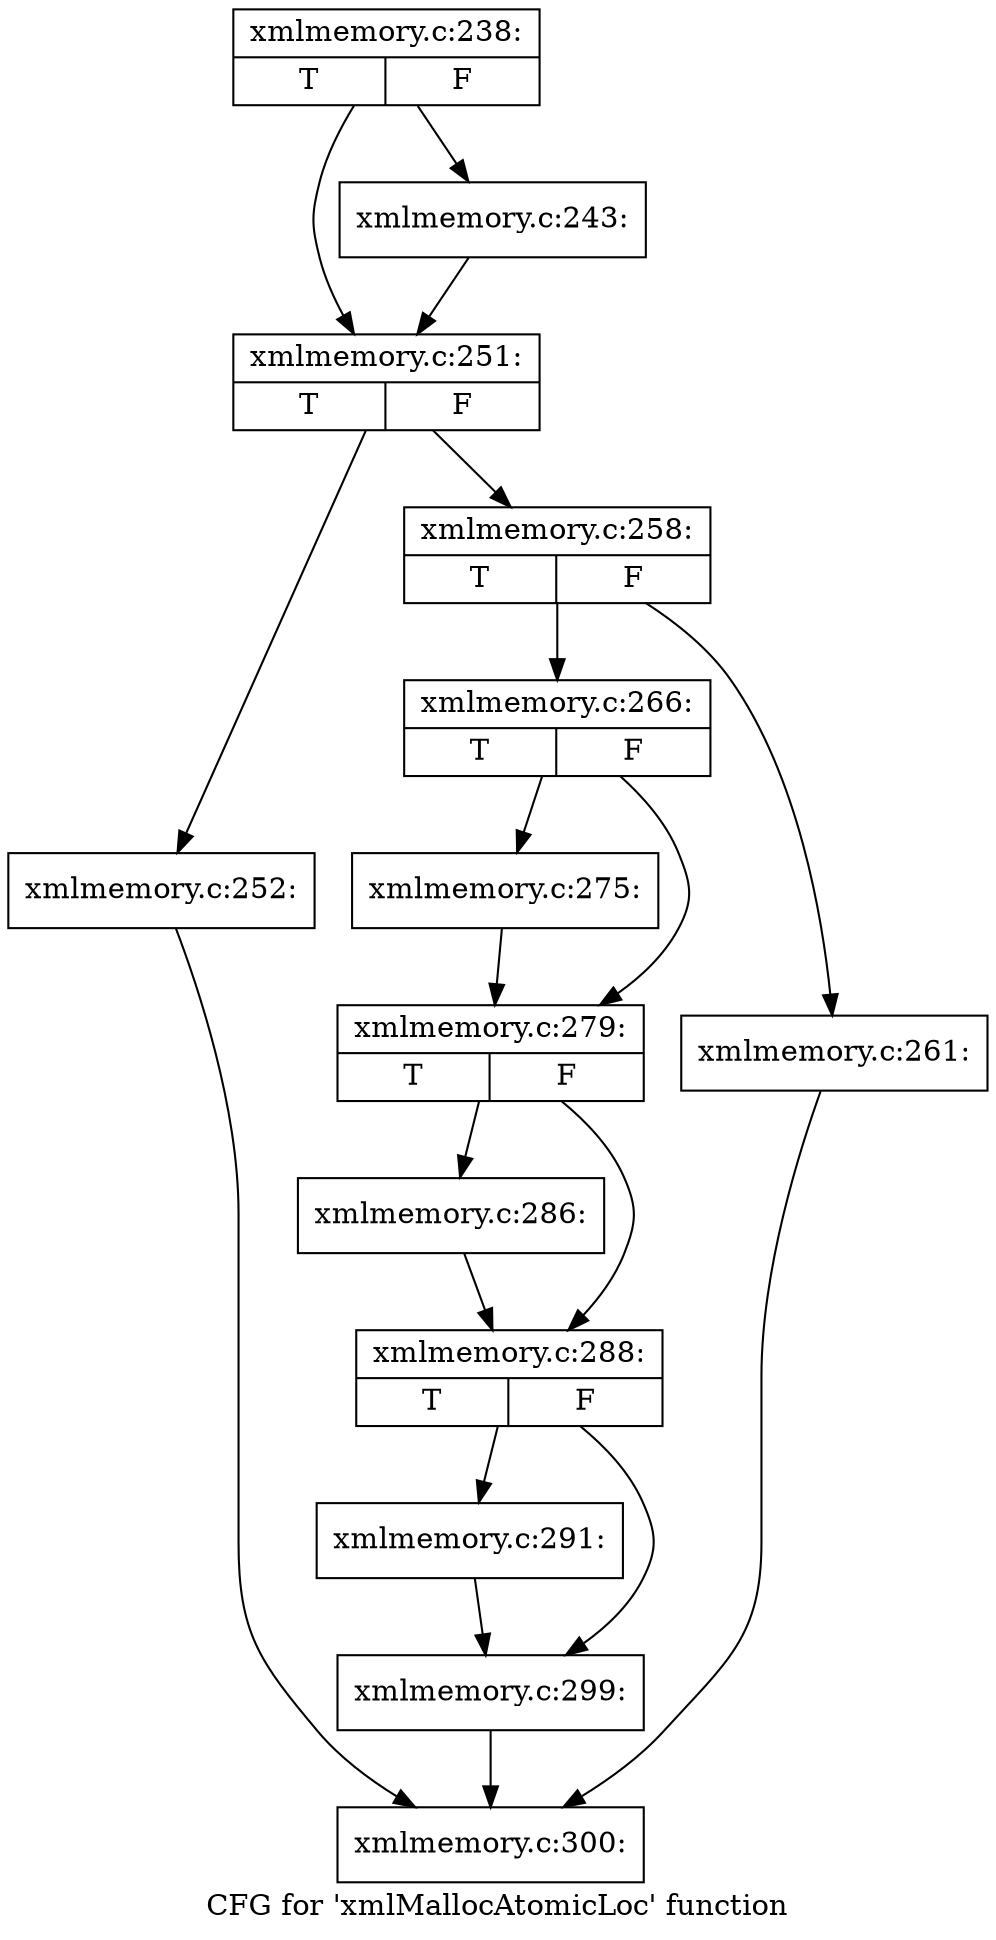 digraph "CFG for 'xmlMallocAtomicLoc' function" {
	label="CFG for 'xmlMallocAtomicLoc' function";

	Node0x5650c3ebd670 [shape=record,label="{xmlmemory.c:238:|{<s0>T|<s1>F}}"];
	Node0x5650c3ebd670 -> Node0x5650c3ecc290;
	Node0x5650c3ebd670 -> Node0x5650c3ecc240;
	Node0x5650c3ecc240 [shape=record,label="{xmlmemory.c:243:}"];
	Node0x5650c3ecc240 -> Node0x5650c3ecc290;
	Node0x5650c3ecc290 [shape=record,label="{xmlmemory.c:251:|{<s0>T|<s1>F}}"];
	Node0x5650c3ecc290 -> Node0x5650c3ecc5e0;
	Node0x5650c3ecc290 -> Node0x5650c3ecc630;
	Node0x5650c3ecc5e0 [shape=record,label="{xmlmemory.c:252:}"];
	Node0x5650c3ecc5e0 -> Node0x5650c3ecacf0;
	Node0x5650c3ecc630 [shape=record,label="{xmlmemory.c:258:|{<s0>T|<s1>F}}"];
	Node0x5650c3ecc630 -> Node0x5650c3ecd300;
	Node0x5650c3ecc630 -> Node0x5650c3ec77d0;
	Node0x5650c3ec77d0 [shape=record,label="{xmlmemory.c:261:}"];
	Node0x5650c3ec77d0 -> Node0x5650c3ecacf0;
	Node0x5650c3ecd300 [shape=record,label="{xmlmemory.c:266:|{<s0>T|<s1>F}}"];
	Node0x5650c3ecd300 -> Node0x5650c3ed08d0;
	Node0x5650c3ecd300 -> Node0x5650c3ed0920;
	Node0x5650c3ed08d0 [shape=record,label="{xmlmemory.c:275:}"];
	Node0x5650c3ed08d0 -> Node0x5650c3ed0920;
	Node0x5650c3ed0920 [shape=record,label="{xmlmemory.c:279:|{<s0>T|<s1>F}}"];
	Node0x5650c3ed0920 -> Node0x5650c3ed0fc0;
	Node0x5650c3ed0920 -> Node0x5650c3ed1010;
	Node0x5650c3ed0fc0 [shape=record,label="{xmlmemory.c:286:}"];
	Node0x5650c3ed0fc0 -> Node0x5650c3ed1010;
	Node0x5650c3ed1010 [shape=record,label="{xmlmemory.c:288:|{<s0>T|<s1>F}}"];
	Node0x5650c3ed1010 -> Node0x5650c3ed1810;
	Node0x5650c3ed1010 -> Node0x5650c3ed1860;
	Node0x5650c3ed1810 [shape=record,label="{xmlmemory.c:291:}"];
	Node0x5650c3ed1810 -> Node0x5650c3ed1860;
	Node0x5650c3ed1860 [shape=record,label="{xmlmemory.c:299:}"];
	Node0x5650c3ed1860 -> Node0x5650c3ecacf0;
	Node0x5650c3ecacf0 [shape=record,label="{xmlmemory.c:300:}"];
}
